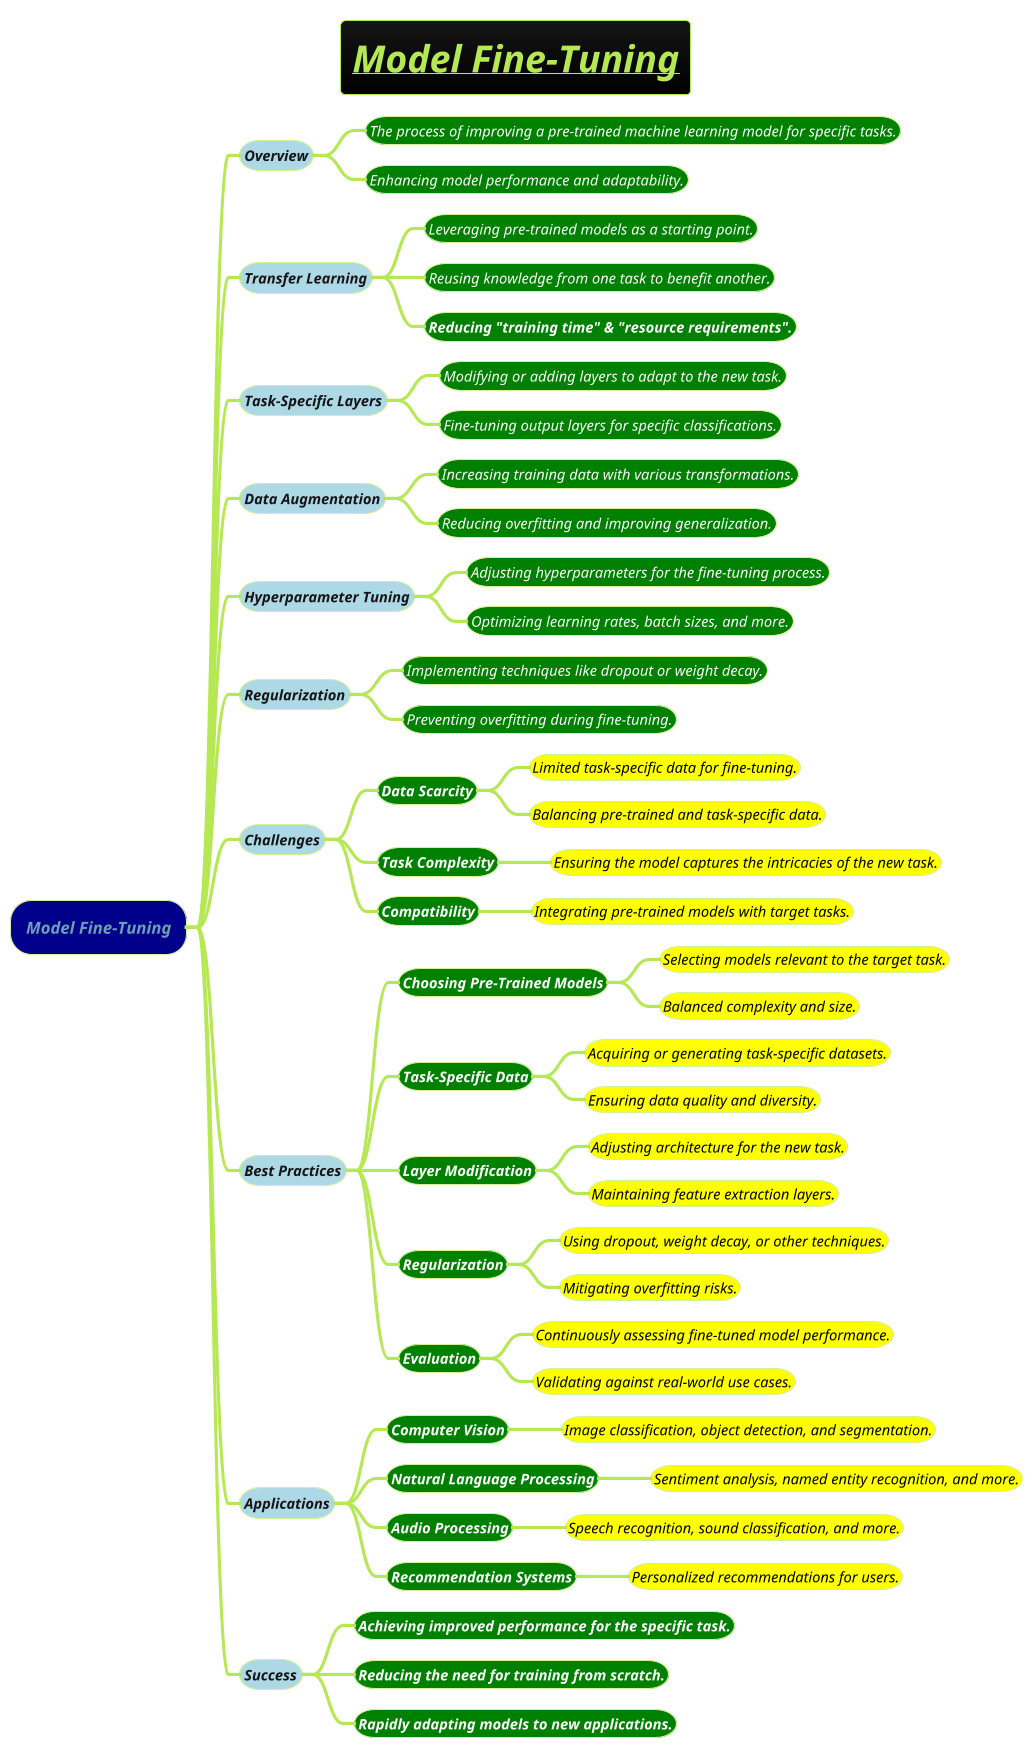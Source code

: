 @startmindmap
title =<i><b><u>Model Fine-Tuning

!theme hacker

*[#darkblue] <i>Model Fine-Tuning
**[#lightblue] <i><size:14>Overview
***[#green] <color #white><i><size:14>The process of improving a pre-trained machine learning model for specific tasks.
***[#green] <color #white><i><size:14>Enhancing model performance and adaptability.
**[#lightblue] <i><size:14>Transfer Learning
***[#green] <color #white><i><size:14>Leveraging pre-trained models as a starting point.
***[#green] <color #white><i><size:14>Reusing knowledge from one task to benefit another.
***[#green] <color #white><b><i><size:14>Reducing "training time" & "resource requirements".
**[#lightblue] <i><size:14>Task-Specific Layers
***[#green] <color #white><i><size:14>Modifying or adding layers to adapt to the new task.
***[#green] <color #white><i><size:14>Fine-tuning output layers for specific classifications.
**[#lightblue] <i><size:14>Data Augmentation
***[#green] <color #white><i><size:14>Increasing training data with various transformations.
***[#green] <color #white><i><size:14>Reducing overfitting and improving generalization.
**[#lightblue] <i><size:14>Hyperparameter Tuning
***[#green] <color #white><i><size:14>Adjusting hyperparameters for the fine-tuning process.
***[#green] <color #white><i><size:14>Optimizing learning rates, batch sizes, and more.
**[#lightblue] <i><size:14>Regularization
***[#green] <color #white><i><size:14>Implementing techniques like dropout or weight decay.
***[#green] <color #white><i><size:14>Preventing overfitting during fine-tuning.
**[#lightblue] <i><size:14>Challenges
***[#green] <b><color #white><i><size:14>Data Scarcity
****[#yellow] <color #black><i><size:14>Limited task-specific data for fine-tuning.
****[#yellow] <color #black><i><size:14>Balancing pre-trained and task-specific data.
***[#green] <b><color #white><i><size:14>Task Complexity
****[#yellow] <color #black><i><size:14>Ensuring the model captures the intricacies of the new task.
***[#green] <b><color #white><i><size:14>Compatibility
****[#yellow] <color #black><i><size:14>Integrating pre-trained models with target tasks.
**[#lightblue] <i><size:14>Best Practices
***[#green] <b><color #white><i><size:14>Choosing Pre-Trained Models
****[#yellow] <color #black><i><size:14>Selecting models relevant to the target task.
****[#yellow] <color #black><i><size:14>Balanced complexity and size.
***[#green] <b><color #white><i><size:14>Task-Specific Data
****[#yellow] <color #black><i><size:14>Acquiring or generating task-specific datasets.
****[#yellow] <color #black><i><size:14>Ensuring data quality and diversity.
***[#green] <b><color #white><i><size:14>Layer Modification
****[#yellow] <color #black><i><size:14>Adjusting architecture for the new task.
****[#yellow] <color #black><i><size:14>Maintaining feature extraction layers.
***[#green] <b><color #white><i><size:14>Regularization
****[#yellow] <color #black><i><size:14>Using dropout, weight decay, or other techniques.
****[#yellow] <color #black><i><size:14>Mitigating overfitting risks.
***[#green] <b><color #white><i><size:14>Evaluation
****[#yellow] <color #black><i><size:14>Continuously assessing fine-tuned model performance.
****[#yellow] <color #black><i><size:14>Validating against real-world use cases.
**[#lightblue] <i><size:14>Applications
***[#green] <b><color #white><i><size:14>Computer Vision
****[#yellow] <color #black><i><size:14>Image classification, object detection, and segmentation.
***[#green] <b><color #white><i><size:14>Natural Language Processing
****[#yellow] <color #black><i><size:14>Sentiment analysis, named entity recognition, and more.
***[#green] <b><color #white><i><size:14>Audio Processing
****[#yellow] <color #black><i><size:14>Speech recognition, sound classification, and more.
***[#green] <b><color #white><i><size:14>Recommendation Systems
****[#yellow] <color #black><i><size:14>Personalized recommendations for users.
**[#lightblue] <i><size:14>Success
***[#green] <b><color #white><i><size:14>Achieving improved performance for the specific task.
***[#green] <b><color #white><i><size:14>Reducing the need for training from scratch.
***[#green] <b><color #white><i><size:14>Rapidly adapting models to new applications.
@endmindmap
